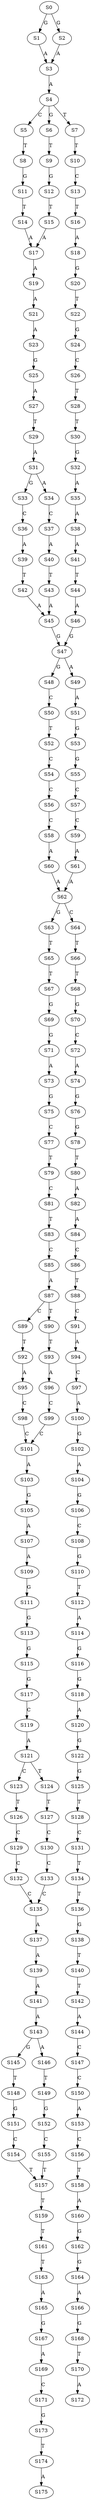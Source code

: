 strict digraph  {
	S0 -> S1 [ label = G ];
	S0 -> S2 [ label = G ];
	S1 -> S3 [ label = A ];
	S2 -> S3 [ label = A ];
	S3 -> S4 [ label = A ];
	S4 -> S5 [ label = C ];
	S4 -> S6 [ label = G ];
	S4 -> S7 [ label = T ];
	S5 -> S8 [ label = T ];
	S6 -> S9 [ label = T ];
	S7 -> S10 [ label = T ];
	S8 -> S11 [ label = G ];
	S9 -> S12 [ label = G ];
	S10 -> S13 [ label = C ];
	S11 -> S14 [ label = T ];
	S12 -> S15 [ label = T ];
	S13 -> S16 [ label = T ];
	S14 -> S17 [ label = A ];
	S15 -> S17 [ label = A ];
	S16 -> S18 [ label = A ];
	S17 -> S19 [ label = A ];
	S18 -> S20 [ label = G ];
	S19 -> S21 [ label = A ];
	S20 -> S22 [ label = T ];
	S21 -> S23 [ label = A ];
	S22 -> S24 [ label = G ];
	S23 -> S25 [ label = G ];
	S24 -> S26 [ label = C ];
	S25 -> S27 [ label = A ];
	S26 -> S28 [ label = T ];
	S27 -> S29 [ label = T ];
	S28 -> S30 [ label = T ];
	S29 -> S31 [ label = A ];
	S30 -> S32 [ label = G ];
	S31 -> S33 [ label = G ];
	S31 -> S34 [ label = A ];
	S32 -> S35 [ label = A ];
	S33 -> S36 [ label = C ];
	S34 -> S37 [ label = C ];
	S35 -> S38 [ label = A ];
	S36 -> S39 [ label = A ];
	S37 -> S40 [ label = A ];
	S38 -> S41 [ label = A ];
	S39 -> S42 [ label = T ];
	S40 -> S43 [ label = T ];
	S41 -> S44 [ label = T ];
	S42 -> S45 [ label = A ];
	S43 -> S45 [ label = A ];
	S44 -> S46 [ label = A ];
	S45 -> S47 [ label = G ];
	S46 -> S47 [ label = G ];
	S47 -> S48 [ label = G ];
	S47 -> S49 [ label = A ];
	S48 -> S50 [ label = C ];
	S49 -> S51 [ label = A ];
	S50 -> S52 [ label = T ];
	S51 -> S53 [ label = G ];
	S52 -> S54 [ label = C ];
	S53 -> S55 [ label = G ];
	S54 -> S56 [ label = C ];
	S55 -> S57 [ label = C ];
	S56 -> S58 [ label = C ];
	S57 -> S59 [ label = C ];
	S58 -> S60 [ label = A ];
	S59 -> S61 [ label = A ];
	S60 -> S62 [ label = A ];
	S61 -> S62 [ label = A ];
	S62 -> S63 [ label = G ];
	S62 -> S64 [ label = C ];
	S63 -> S65 [ label = T ];
	S64 -> S66 [ label = T ];
	S65 -> S67 [ label = T ];
	S66 -> S68 [ label = T ];
	S67 -> S69 [ label = G ];
	S68 -> S70 [ label = G ];
	S69 -> S71 [ label = G ];
	S70 -> S72 [ label = C ];
	S71 -> S73 [ label = A ];
	S72 -> S74 [ label = A ];
	S73 -> S75 [ label = G ];
	S74 -> S76 [ label = G ];
	S75 -> S77 [ label = C ];
	S76 -> S78 [ label = G ];
	S77 -> S79 [ label = T ];
	S78 -> S80 [ label = T ];
	S79 -> S81 [ label = C ];
	S80 -> S82 [ label = A ];
	S81 -> S83 [ label = T ];
	S82 -> S84 [ label = A ];
	S83 -> S85 [ label = C ];
	S84 -> S86 [ label = C ];
	S85 -> S87 [ label = A ];
	S86 -> S88 [ label = T ];
	S87 -> S89 [ label = C ];
	S87 -> S90 [ label = T ];
	S88 -> S91 [ label = C ];
	S89 -> S92 [ label = T ];
	S90 -> S93 [ label = T ];
	S91 -> S94 [ label = A ];
	S92 -> S95 [ label = A ];
	S93 -> S96 [ label = A ];
	S94 -> S97 [ label = C ];
	S95 -> S98 [ label = C ];
	S96 -> S99 [ label = C ];
	S97 -> S100 [ label = A ];
	S98 -> S101 [ label = C ];
	S99 -> S101 [ label = C ];
	S100 -> S102 [ label = G ];
	S101 -> S103 [ label = A ];
	S102 -> S104 [ label = A ];
	S103 -> S105 [ label = G ];
	S104 -> S106 [ label = G ];
	S105 -> S107 [ label = A ];
	S106 -> S108 [ label = C ];
	S107 -> S109 [ label = A ];
	S108 -> S110 [ label = G ];
	S109 -> S111 [ label = G ];
	S110 -> S112 [ label = T ];
	S111 -> S113 [ label = G ];
	S112 -> S114 [ label = A ];
	S113 -> S115 [ label = G ];
	S114 -> S116 [ label = G ];
	S115 -> S117 [ label = G ];
	S116 -> S118 [ label = G ];
	S117 -> S119 [ label = C ];
	S118 -> S120 [ label = A ];
	S119 -> S121 [ label = A ];
	S120 -> S122 [ label = G ];
	S121 -> S123 [ label = C ];
	S121 -> S124 [ label = T ];
	S122 -> S125 [ label = G ];
	S123 -> S126 [ label = T ];
	S124 -> S127 [ label = T ];
	S125 -> S128 [ label = T ];
	S126 -> S129 [ label = C ];
	S127 -> S130 [ label = C ];
	S128 -> S131 [ label = C ];
	S129 -> S132 [ label = C ];
	S130 -> S133 [ label = C ];
	S131 -> S134 [ label = T ];
	S132 -> S135 [ label = C ];
	S133 -> S135 [ label = C ];
	S134 -> S136 [ label = T ];
	S135 -> S137 [ label = A ];
	S136 -> S138 [ label = G ];
	S137 -> S139 [ label = A ];
	S138 -> S140 [ label = T ];
	S139 -> S141 [ label = A ];
	S140 -> S142 [ label = T ];
	S141 -> S143 [ label = A ];
	S142 -> S144 [ label = A ];
	S143 -> S145 [ label = G ];
	S143 -> S146 [ label = A ];
	S144 -> S147 [ label = C ];
	S145 -> S148 [ label = T ];
	S146 -> S149 [ label = T ];
	S147 -> S150 [ label = C ];
	S148 -> S151 [ label = G ];
	S149 -> S152 [ label = G ];
	S150 -> S153 [ label = A ];
	S151 -> S154 [ label = C ];
	S152 -> S155 [ label = C ];
	S153 -> S156 [ label = C ];
	S154 -> S157 [ label = T ];
	S155 -> S157 [ label = T ];
	S156 -> S158 [ label = T ];
	S157 -> S159 [ label = T ];
	S158 -> S160 [ label = A ];
	S159 -> S161 [ label = T ];
	S160 -> S162 [ label = G ];
	S161 -> S163 [ label = T ];
	S162 -> S164 [ label = G ];
	S163 -> S165 [ label = A ];
	S164 -> S166 [ label = A ];
	S165 -> S167 [ label = G ];
	S166 -> S168 [ label = G ];
	S167 -> S169 [ label = A ];
	S168 -> S170 [ label = T ];
	S169 -> S171 [ label = C ];
	S170 -> S172 [ label = A ];
	S171 -> S173 [ label = G ];
	S173 -> S174 [ label = T ];
	S174 -> S175 [ label = A ];
}

